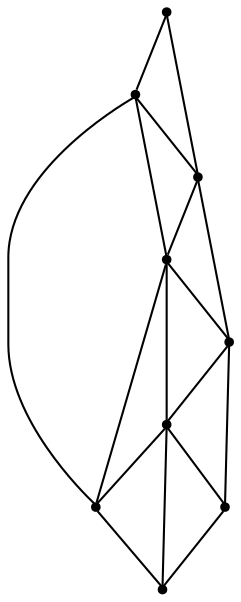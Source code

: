 graph {
  node [shape=point,comment="{\"directed\":false,\"doi\":\"10.1007/978-3-030-04414-5_6\",\"figure\":\"3 (3)\"}"]

  v0 [pos="1540.2078766844506,1180.702331197548"]
  v1 [pos="1436.1038442966571,1284.810333701838"]
  v2 [pos="1373.6354729880848,1201.5229906013578"]
  v3 [pos="1311.1745733185917,1326.449808467945"]
  v4 [pos="1207.0683153361788,1159.884692206561"]
  v5 [pos="1436.1038442966571,1430.5578109722353"]
  v6 [pos="1373.6354729880848,1368.0933528429084"]
  v7 [pos="1352.8154804422725,1451.3764991592552"]
  v8 [pos="1311.1745733185917,1409.735975197115"]

  v4 -- v0 [id="-2",pos="1207.0683153361788,1159.884692206561 1540.2078766844506,1180.702331197548 1540.2078766844506,1180.702331197548 1540.2078766844506,1180.702331197548"]
  v4 -- v2 [id="-3",pos="1207.0683153361788,1159.884692206561 1373.6354729880848,1201.5229906013578 1373.6354729880848,1201.5229906013578 1373.6354729880848,1201.5229906013578"]
  v1 -- v6 [id="-4",pos="1436.1038442966571,1284.810333701838 1422.2223655363696,1312.5726966184802 1402.6233977871925,1339.1057833099633 1373.6354729880848,1368.0933528429084"]
  v8 -- v7 [id="-6",pos="1311.1745733185917,1409.735975197115 1352.8154804422725,1451.3764991592552 1352.8154804422725,1451.3764991592552 1352.8154804422725,1451.3764991592552"]
  v0 -- v1 [id="-10",pos="1540.2078766844506,1180.702331197548 1436.1038442966571,1284.810333701838 1436.1038442966571,1284.810333701838 1436.1038442966571,1284.810333701838"]
  v0 -- v5 [id="-11",pos="1540.2078766844506,1180.702331197548 1436.1038442966571,1430.5578109722353 1436.1038442966571,1430.5578109722353 1436.1038442966571,1430.5578109722353"]
  v0 -- v2 [id="-12",pos="1540.2078766844506,1180.702331197548 1373.6354729880848,1201.5229906013578 1373.6354729880848,1201.5229906013578 1373.6354729880848,1201.5229906013578"]
  v1 -- v3 [id="-14",pos="1436.1038442966571,1284.810333701838 1316.1137718690675,1324.8078484697005 1316.1137718690675,1324.8078484697005 1316.1137718690675,1324.8078484697005 1315.4471108979226,1308.2179607916746 1315.4471108979226,1308.2179607916746 1315.4471108979226,1308.2179607916746 1323.1982846616263,1312.0935001756498 1323.1982846616263,1312.0935001756498 1323.1982846616263,1312.0935001756498 1311.1745733185917,1326.449808467945 1311.1745733185917,1326.449808467945 1311.1745733185917,1326.449808467945"]
  v1 -- v5 [id="-15",pos="1436.1038442966571,1284.810333701838 1436.1037171198218,1425.351732048981 1436.1037171198218,1425.351732048981 1436.1037171198218,1425.351732048981 1420.1553604306814,1420.7387032350764 1420.1553604306814,1420.7387032350764 1420.1553604306814,1420.7387032350764 1426.2855382504301,1414.6086005447055 1426.2855382504301,1414.6086005447055 1426.2855382504301,1414.6086005447055 1436.1038442966571,1430.5578109722353 1436.1038442966571,1430.5578109722353 1436.1038442966571,1430.5578109722353"]
  v5 -- v7 [id="-16",pos="1436.1038442966571,1430.5578109722353 1352.8154804422725,1451.3764991592552 1352.8154804422725,1451.3764991592552 1352.8154804422725,1451.3764991592552"]
  v3 -- v8 [id="-18",pos="1311.1745733185917,1326.449808467945 1311.1754953506481,1404.5321218412043 1311.1754953506481,1404.5321218412043 1311.1754953506481,1404.5321218412043 1328.7365814894429,1403.2360785957462 1328.7365814894429,1403.2360785957462 1328.7365814894429,1403.2360785957462 1323.9317134713538,1396.0267665067925 1323.9317134713538,1396.0267665067925 1323.9317134713538,1396.0267665067925 1311.1745733185917,1409.735975197115 1311.1745733185917,1409.735975197115 1311.1745733185917,1409.735975197115"]
  v3 -- v6 [id="-19",pos="1311.1745733185917,1326.449808467945 1373.6354729880848,1368.0933528429084 1373.6354729880848,1368.0933528429084 1373.6354729880848,1368.0933528429084"]
  v6 -- v5 [id="-20",pos="1373.6354729880848,1368.0933528429084 1432.4239825644795,1426.8769451431601 1432.4239825644795,1426.8769451431601 1432.4239825644795,1426.8769451431601 1440.4377764932756,1412.337377277054 1440.4377764932756,1412.337377277054 1440.4377764932756,1412.337377277054 1431.769657746368,1412.337377277054 1431.769657746368,1412.337377277054 1431.769657746368,1412.337377277054 1436.1038442966571,1430.5578109722353 1436.1038442966571,1430.5578109722353 1436.1038442966571,1430.5578109722353"]
  v6 -- v7 [id="-21",pos="1373.6354729880848,1368.0933528429084 1352.8154804422725,1451.3764991592552 1352.8154804422725,1451.3764991592552 1352.8154804422725,1451.3764991592552"]
  v6 -- v8 [id="-22",pos="1373.6354729880848,1368.0933528429084 1315.5053578885338,1406.8490010332125 1315.5053578885338,1406.8490010332125 1315.5053578885338,1406.8490010332125 1306.8414359771946,1391.5177670692772 1306.8414359771946,1391.5177670692772 1306.8414359771946,1391.5177670692772 1315.5053578885338,1391.5177670692772 1315.5053578885338,1391.5177670692772 1315.5053578885338,1391.5177670692772 1311.1745733185917,1409.735975197115 1311.1745733185917,1409.735975197115 1311.1745733185917,1409.735975197115"]
  v2 -- v1 [id="-23",pos="1373.6354729880848,1201.5229906013578 1436.1038442966571,1284.810333701838 1436.1038442966571,1284.810333701838 1436.1038442966571,1284.810333701838"]
  v2 -- v3 [id="-24",pos="1373.6354729880848,1201.5229906013578 1313.5009237858606,1321.799008596843 1313.5009237858606,1321.799008596843 1313.5009237858606,1321.799008596843 1329.8283946213157,1324.7994549014345 1329.8283946213157,1324.7994549014345 1329.8283946213157,1324.7994549014345 1327.086334873347,1316.5774460836433 1327.086334873347,1316.5774460836433 1327.086334873347,1316.5774460836433 1311.1745733185917,1326.449808467945 1311.1745733185917,1326.449808467945 1311.1745733185917,1326.449808467945"]
}